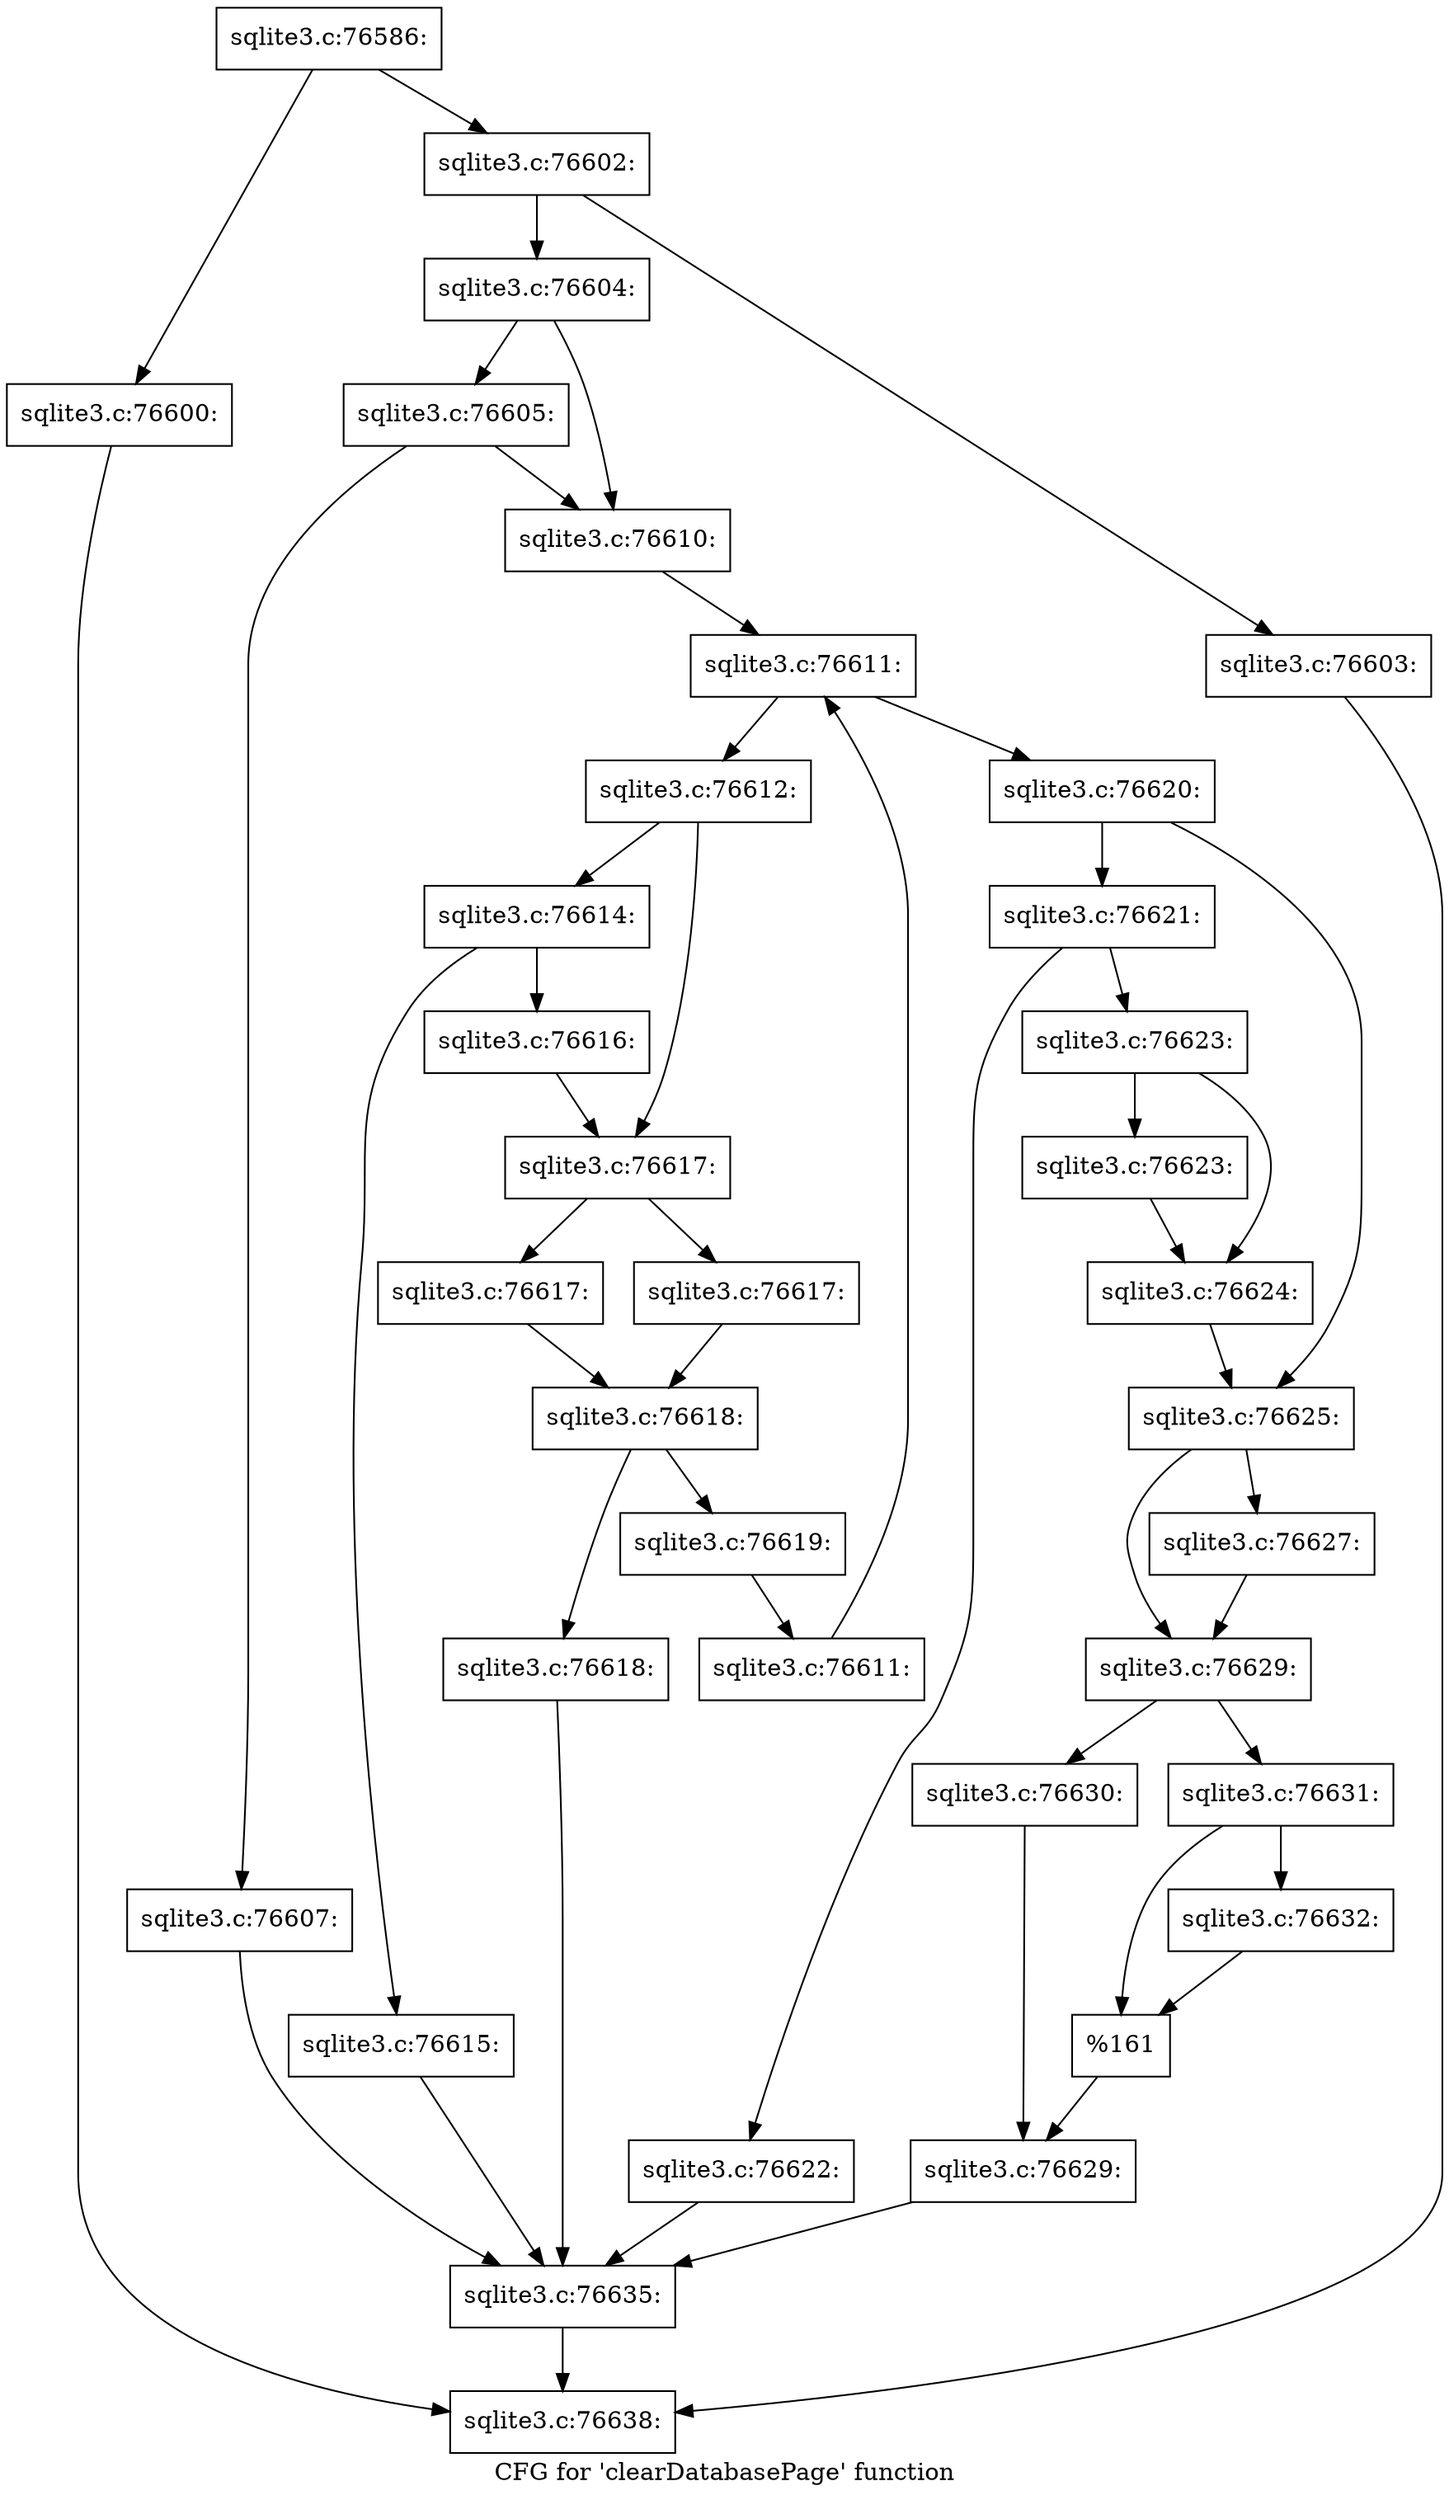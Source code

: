 digraph "CFG for 'clearDatabasePage' function" {
	label="CFG for 'clearDatabasePage' function";

	Node0x55c0f7fdcc90 [shape=record,label="{sqlite3.c:76586:}"];
	Node0x55c0f7fdcc90 -> Node0x55c0f7fe2c00;
	Node0x55c0f7fdcc90 -> Node0x55c0f7fe2c50;
	Node0x55c0f7fe2c00 [shape=record,label="{sqlite3.c:76600:}"];
	Node0x55c0f7fe2c00 -> Node0x55c0f7fdce10;
	Node0x55c0f7fe2c50 [shape=record,label="{sqlite3.c:76602:}"];
	Node0x55c0f7fe2c50 -> Node0x55c0f7fe3610;
	Node0x55c0f7fe2c50 -> Node0x55c0f7fe3790;
	Node0x55c0f7fe3610 [shape=record,label="{sqlite3.c:76603:}"];
	Node0x55c0f7fe3610 -> Node0x55c0f7fdce10;
	Node0x55c0f7fe3790 [shape=record,label="{sqlite3.c:76604:}"];
	Node0x55c0f7fe3790 -> Node0x55c0f7fe3cd0;
	Node0x55c0f7fe3790 -> Node0x55c0f7fe3c80;
	Node0x55c0f7fe3cd0 [shape=record,label="{sqlite3.c:76605:}"];
	Node0x55c0f7fe3cd0 -> Node0x55c0f7fe3c30;
	Node0x55c0f7fe3cd0 -> Node0x55c0f7fe3c80;
	Node0x55c0f7fe3c30 [shape=record,label="{sqlite3.c:76607:}"];
	Node0x55c0f7fe3c30 -> Node0x55c0f7fe5520;
	Node0x55c0f7fe3c80 [shape=record,label="{sqlite3.c:76610:}"];
	Node0x55c0f7fe3c80 -> Node0x55c0f7fe5b70;
	Node0x55c0f7fe5b70 [shape=record,label="{sqlite3.c:76611:}"];
	Node0x55c0f7fe5b70 -> Node0x55c0f7fe5d90;
	Node0x55c0f7fe5b70 -> Node0x55c0f7fe59c0;
	Node0x55c0f7fe5d90 [shape=record,label="{sqlite3.c:76612:}"];
	Node0x55c0f7fe5d90 -> Node0x55c0f7fe75b0;
	Node0x55c0f7fe5d90 -> Node0x55c0f7fe7560;
	Node0x55c0f7fe7560 [shape=record,label="{sqlite3.c:76614:}"];
	Node0x55c0f7fe7560 -> Node0x55c0f7fe7f50;
	Node0x55c0f7fe7560 -> Node0x55c0f7fe7fa0;
	Node0x55c0f7fe7f50 [shape=record,label="{sqlite3.c:76615:}"];
	Node0x55c0f7fe7f50 -> Node0x55c0f7fe5520;
	Node0x55c0f7fe7fa0 [shape=record,label="{sqlite3.c:76616:}"];
	Node0x55c0f7fe7fa0 -> Node0x55c0f7fe75b0;
	Node0x55c0f7fe75b0 [shape=record,label="{sqlite3.c:76617:}"];
	Node0x55c0f7fe75b0 -> Node0x55c0f7fe8740;
	Node0x55c0f7fe75b0 -> Node0x55c0f7fe87e0;
	Node0x55c0f7fe8740 [shape=record,label="{sqlite3.c:76617:}"];
	Node0x55c0f7fe8740 -> Node0x55c0f7fe8790;
	Node0x55c0f7fe87e0 [shape=record,label="{sqlite3.c:76617:}"];
	Node0x55c0f7fe87e0 -> Node0x55c0f7fe8790;
	Node0x55c0f7fe8790 [shape=record,label="{sqlite3.c:76618:}"];
	Node0x55c0f7fe8790 -> Node0x55c0f7fe9420;
	Node0x55c0f7fe8790 -> Node0x55c0f7fe9760;
	Node0x55c0f7fe9420 [shape=record,label="{sqlite3.c:76618:}"];
	Node0x55c0f7fe9420 -> Node0x55c0f7fe5520;
	Node0x55c0f7fe9760 [shape=record,label="{sqlite3.c:76619:}"];
	Node0x55c0f7fe9760 -> Node0x55c0f7fe5d00;
	Node0x55c0f7fe5d00 [shape=record,label="{sqlite3.c:76611:}"];
	Node0x55c0f7fe5d00 -> Node0x55c0f7fe5b70;
	Node0x55c0f7fe59c0 [shape=record,label="{sqlite3.c:76620:}"];
	Node0x55c0f7fe59c0 -> Node0x55c0f7fe9d90;
	Node0x55c0f7fe59c0 -> Node0x55c0f7fe9d40;
	Node0x55c0f7fe9d40 [shape=record,label="{sqlite3.c:76621:}"];
	Node0x55c0f7fe9d40 -> Node0x55c0f7fea930;
	Node0x55c0f7fe9d40 -> Node0x55c0f7fea980;
	Node0x55c0f7fea930 [shape=record,label="{sqlite3.c:76622:}"];
	Node0x55c0f7fea930 -> Node0x55c0f7fe5520;
	Node0x55c0f7fea980 [shape=record,label="{sqlite3.c:76623:}"];
	Node0x55c0f7fea980 -> Node0x55c0f7feacf0;
	Node0x55c0f7fea980 -> Node0x55c0f7fead40;
	Node0x55c0f7feacf0 [shape=record,label="{sqlite3.c:76623:}"];
	Node0x55c0f7feacf0 -> Node0x55c0f7fead40;
	Node0x55c0f7fead40 [shape=record,label="{sqlite3.c:76624:}"];
	Node0x55c0f7fead40 -> Node0x55c0f7fe9d90;
	Node0x55c0f7fe9d90 [shape=record,label="{sqlite3.c:76625:}"];
	Node0x55c0f7fe9d90 -> Node0x55c0f7feb430;
	Node0x55c0f7fe9d90 -> Node0x55c0f7feb480;
	Node0x55c0f7feb430 [shape=record,label="{sqlite3.c:76627:}"];
	Node0x55c0f7feb430 -> Node0x55c0f7feb480;
	Node0x55c0f7feb480 [shape=record,label="{sqlite3.c:76629:}"];
	Node0x55c0f7feb480 -> Node0x55c0f7febd90;
	Node0x55c0f7feb480 -> Node0x55c0f7febe30;
	Node0x55c0f7febd90 [shape=record,label="{sqlite3.c:76630:}"];
	Node0x55c0f7febd90 -> Node0x55c0f7febde0;
	Node0x55c0f7febe30 [shape=record,label="{sqlite3.c:76631:}"];
	Node0x55c0f7febe30 -> Node0x55c0f5a25600;
	Node0x55c0f7febe30 -> Node0x55c0f7fec820;
	Node0x55c0f5a25600 [shape=record,label="{sqlite3.c:76632:}"];
	Node0x55c0f5a25600 -> Node0x55c0f7fec820;
	Node0x55c0f7fec820 [shape=record,label="{%161}"];
	Node0x55c0f7fec820 -> Node0x55c0f7febde0;
	Node0x55c0f7febde0 [shape=record,label="{sqlite3.c:76629:}"];
	Node0x55c0f7febde0 -> Node0x55c0f7fe5520;
	Node0x55c0f7fe5520 [shape=record,label="{sqlite3.c:76635:}"];
	Node0x55c0f7fe5520 -> Node0x55c0f7fdce10;
	Node0x55c0f7fdce10 [shape=record,label="{sqlite3.c:76638:}"];
}
